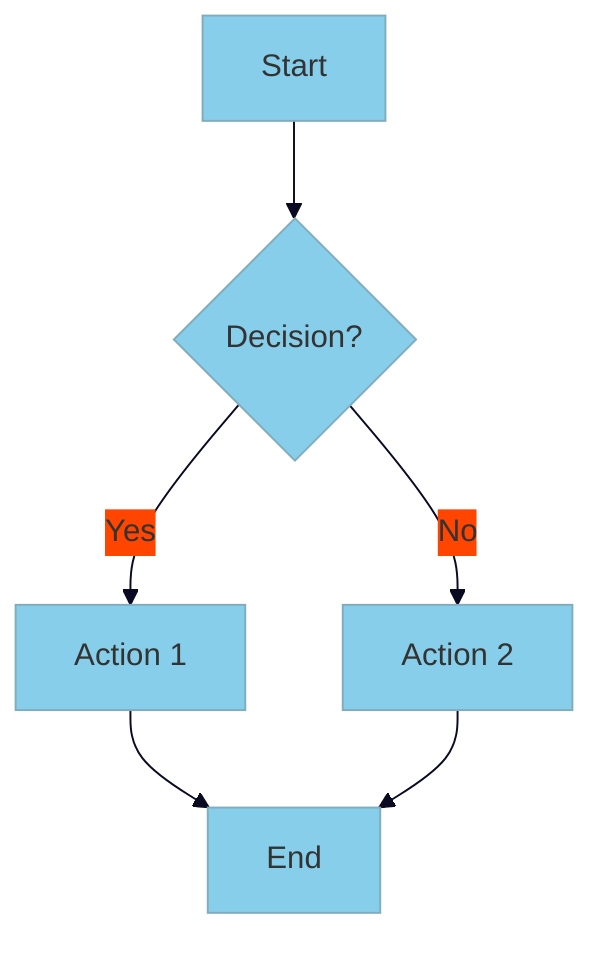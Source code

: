 %%{init: {'theme': 'base', 'themeVariables': {'background': '#F5F5DC', 'primaryColor': '#87CEEB', 'edgeLabelBackground': '#FF4500'}}}%%
flowchart TD
    A[Start] --> B{Decision?}
    B -->|Yes| C[Action 1]
    B -->|No| D[Action 2]
    C --> E[End]
    D --> E